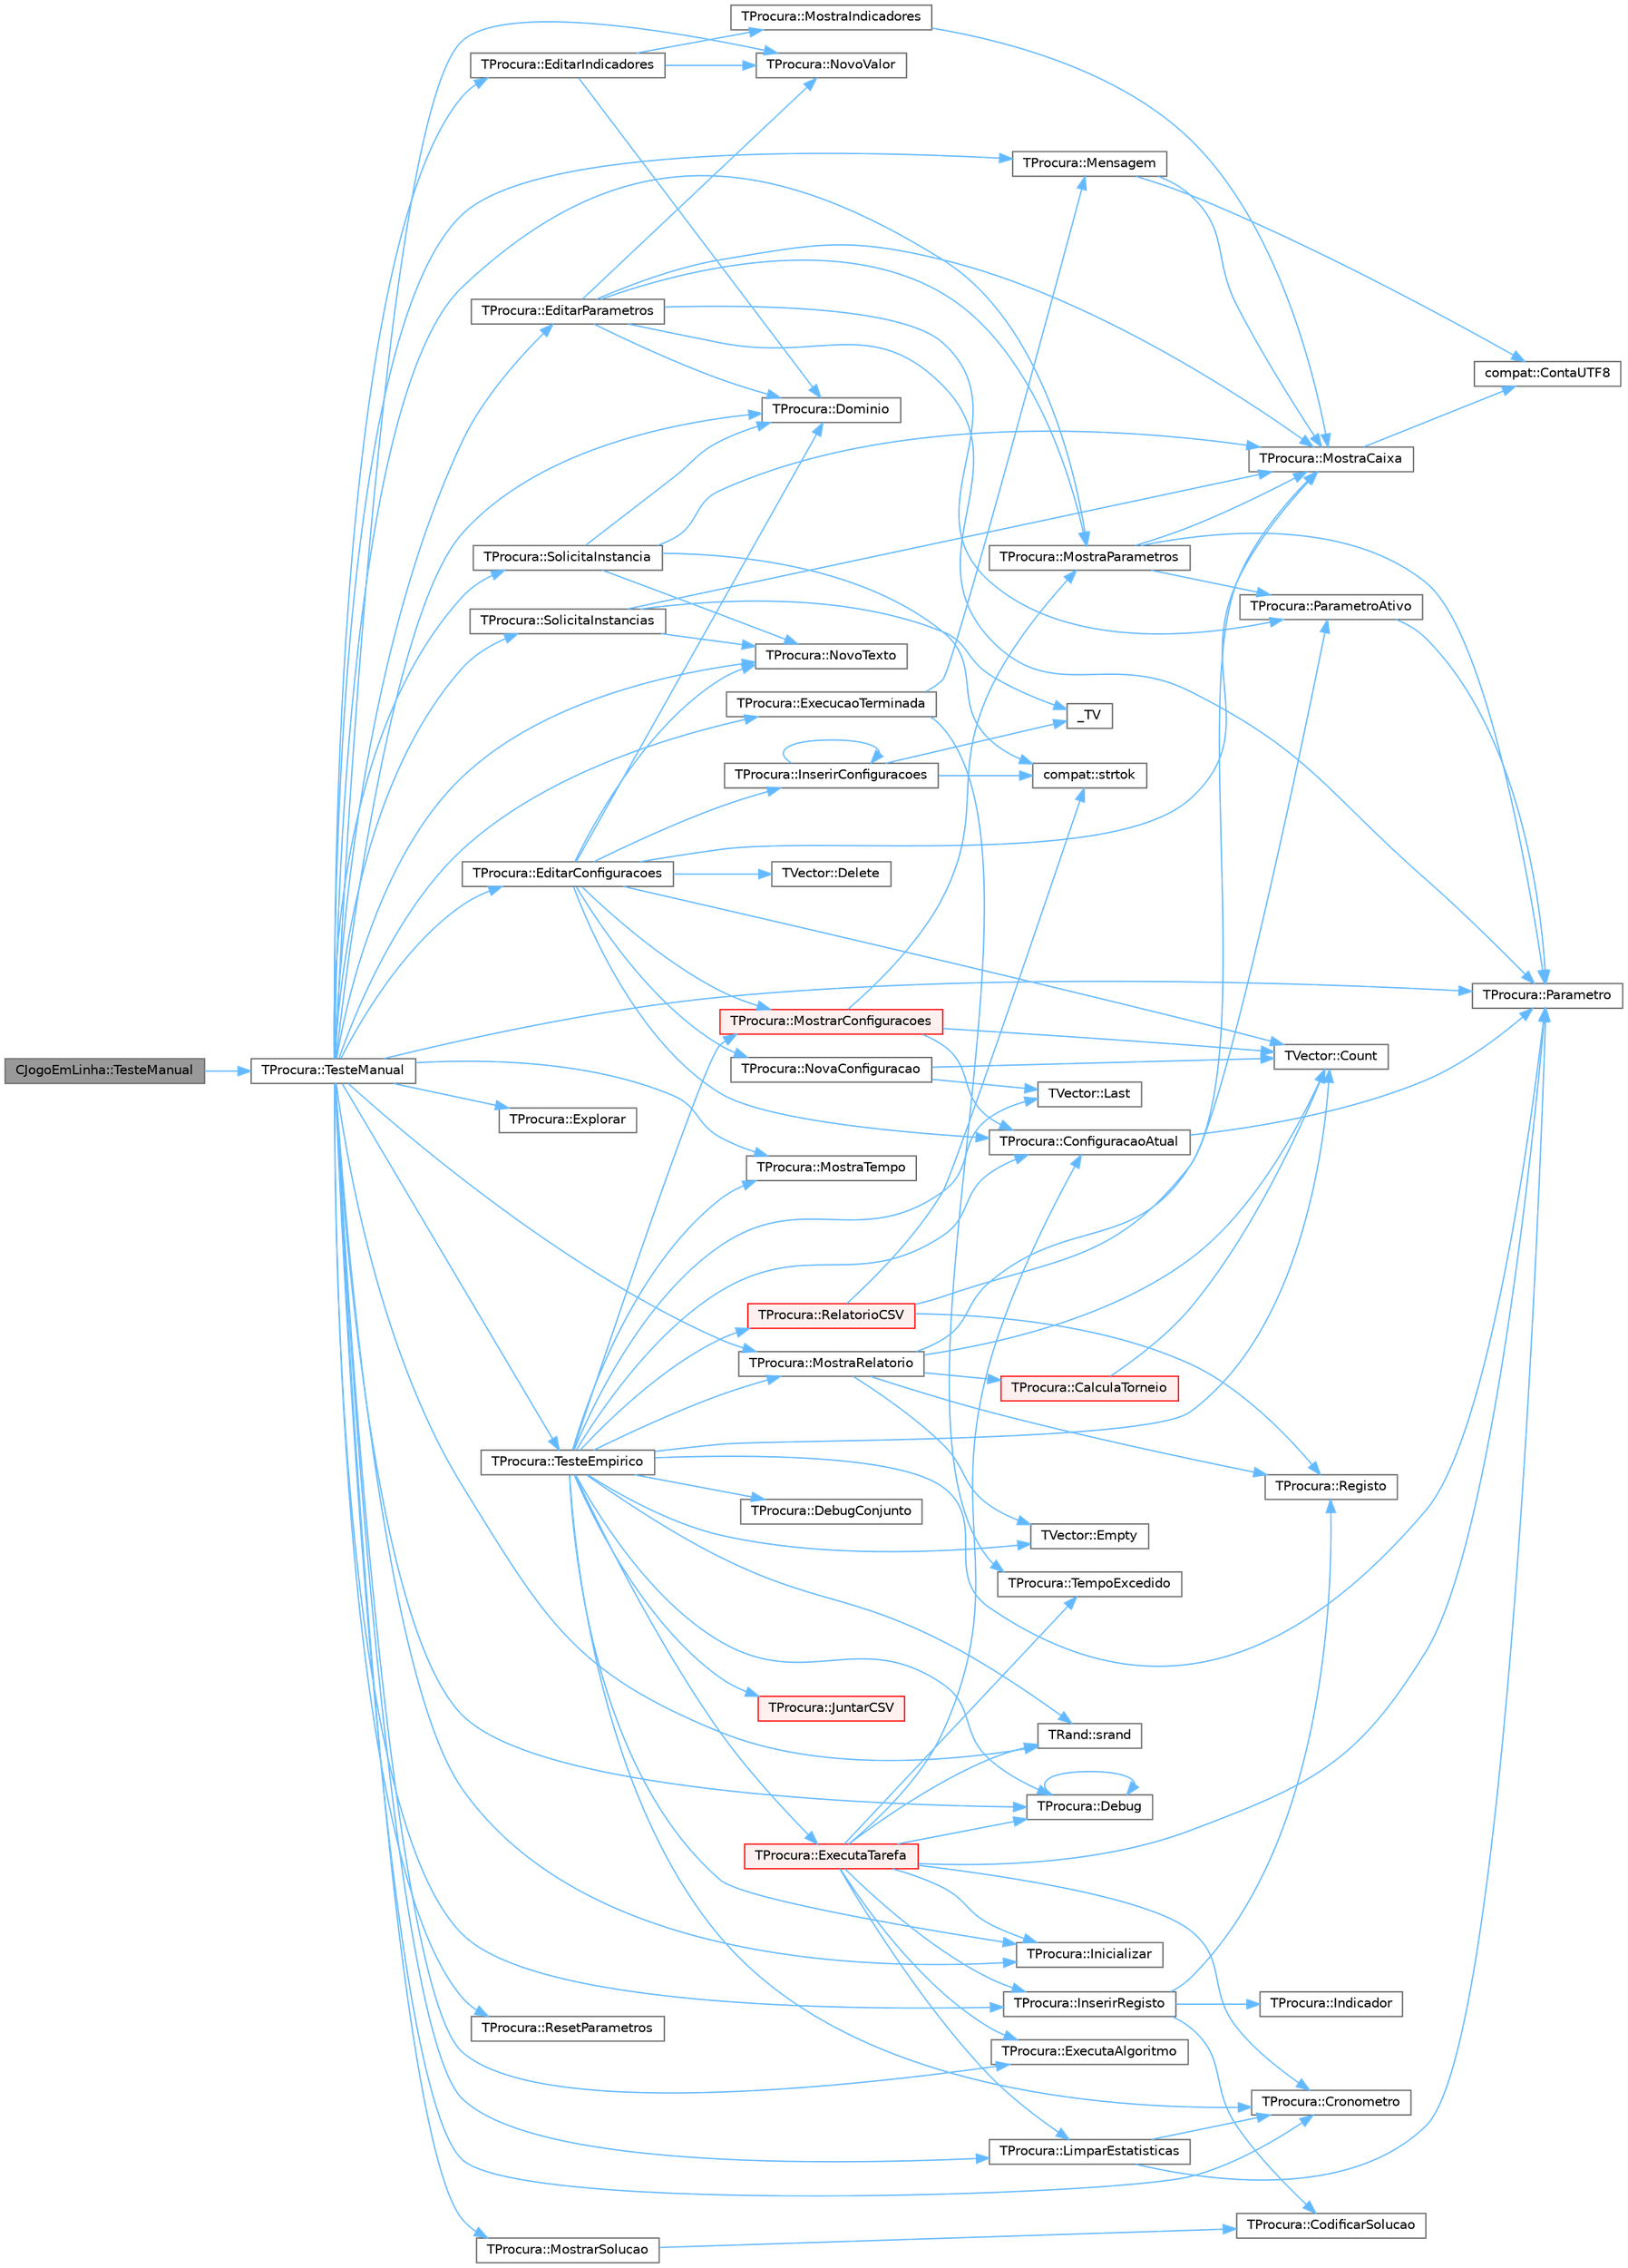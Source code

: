 digraph "CJogoEmLinha::TesteManual"
{
 // LATEX_PDF_SIZE
  bgcolor="transparent";
  edge [fontname=Helvetica,fontsize=10,labelfontname=Helvetica,labelfontsize=10];
  node [fontname=Helvetica,fontsize=10,shape=box,height=0.2,width=0.4];
  rankdir="LR";
  Node1 [id="Node000001",label="CJogoEmLinha::TesteManual",height=0.2,width=0.4,color="gray40", fillcolor="grey60", style="filled", fontcolor="black",tooltip="Inicializa a interação com o utilizador."];
  Node1 -> Node2 [id="edge1_Node000001_Node000002",color="steelblue1",style="solid",tooltip=" "];
  Node2 [id="Node000002",label="TProcura::TesteManual",height=0.2,width=0.4,color="grey40", fillcolor="white", style="filled",URL="$classTProcura.html#a5fdf4e8f76e59eb83fbc274fa61e34af",tooltip="Inicializa a interação com o utilizador."];
  Node2 -> Node3 [id="edge2_Node000002_Node000003",color="steelblue1",style="solid",tooltip=" "];
  Node3 [id="Node000003",label="TProcura::Cronometro",height=0.2,width=0.4,color="grey40", fillcolor="white", style="filled",URL="$classTProcura.html#adb09aa964fe750da7a383318cd0f48a0",tooltip="retorna o tempo em segundos desde que o cronómetro foi inicializado"];
  Node2 -> Node4 [id="edge3_Node000002_Node000004",color="steelblue1",style="solid",tooltip=" "];
  Node4 [id="Node000004",label="TProcura::Debug",height=0.2,width=0.4,color="grey40", fillcolor="white", style="filled",URL="$classTProcura.html#a0c5676c1b54ab6bdc1045b98aeafe456",tooltip="Mostra o estado no ecrã, para debug."];
  Node4 -> Node4 [id="edge4_Node000004_Node000004",color="steelblue1",style="solid",tooltip=" "];
  Node2 -> Node5 [id="edge5_Node000002_Node000005",color="steelblue1",style="solid",tooltip=" "];
  Node5 [id="Node000005",label="TProcura::Dominio",height=0.2,width=0.4,color="grey40", fillcolor="white", style="filled",URL="$classTProcura.html#a12cd67e1b86ed4d6a6c47c652c0cd9bf",tooltip="Limita o domínio de um parâmetro inteiro."];
  Node2 -> Node6 [id="edge6_Node000002_Node000006",color="steelblue1",style="solid",tooltip=" "];
  Node6 [id="Node000006",label="TProcura::EditarConfiguracoes",height=0.2,width=0.4,color="grey40", fillcolor="white", style="filled",URL="$classTProcura.html#ae559b54c7ff363280df914fec988794f",tooltip="Permite ao utilizador editar as configurações."];
  Node6 -> Node7 [id="edge7_Node000006_Node000007",color="steelblue1",style="solid",tooltip=" "];
  Node7 [id="Node000007",label="TProcura::ConfiguracaoAtual",height=0.2,width=0.4,color="grey40", fillcolor="white", style="filled",URL="$classTProcura.html#ac1d9f06b12765a02290050af15463186",tooltip="Grava ou lê a configuração atual."];
  Node7 -> Node8 [id="edge8_Node000007_Node000008",color="steelblue1",style="solid",tooltip=" "];
  Node8 [id="Node000008",label="TProcura::Parametro",height=0.2,width=0.4,color="grey40", fillcolor="white", style="filled",URL="$classTProcura.html#a0e9e692f29af8a5d5279a8647c800437",tooltip=" "];
  Node6 -> Node9 [id="edge9_Node000006_Node000009",color="steelblue1",style="solid",tooltip=" "];
  Node9 [id="Node000009",label="TVector::Count",height=0.2,width=0.4,color="grey40", fillcolor="white", style="filled",URL="$classTVector.html#ac3c744d84543ca6e32859eb7dfccfeef",tooltip=" "];
  Node6 -> Node10 [id="edge10_Node000006_Node000010",color="steelblue1",style="solid",tooltip=" "];
  Node10 [id="Node000010",label="TVector::Delete",height=0.2,width=0.4,color="grey40", fillcolor="white", style="filled",URL="$classTVector.html#aba2fb6d977b1309f3e884369c5f43bba",tooltip="Remove o elemento na posição i deslocando os seguintes."];
  Node6 -> Node5 [id="edge11_Node000006_Node000005",color="steelblue1",style="solid",tooltip=" "];
  Node6 -> Node11 [id="edge12_Node000006_Node000011",color="steelblue1",style="solid",tooltip=" "];
  Node11 [id="Node000011",label="TProcura::InserirConfiguracoes",height=0.2,width=0.4,color="grey40", fillcolor="white", style="filled",URL="$classTProcura.html#a662c7ff8ba62bb5745a7ee0ec92eea13",tooltip="Insere configurações a partir de uma string."];
  Node11 -> Node12 [id="edge13_Node000011_Node000012",color="steelblue1",style="solid",tooltip=" "];
  Node12 [id="Node000012",label="_TV",height=0.2,width=0.4,color="grey40", fillcolor="white", style="filled",URL="$TVector_8h.html#a442726d787e600d83bb1f358840dcb3a",tooltip=" "];
  Node11 -> Node11 [id="edge14_Node000011_Node000011",color="steelblue1",style="solid",tooltip=" "];
  Node11 -> Node13 [id="edge15_Node000011_Node000013",color="steelblue1",style="solid",tooltip=" "];
  Node13 [id="Node000013",label="compat::strtok",height=0.2,width=0.4,color="grey40", fillcolor="white", style="filled",URL="$namespacecompat.html#a342aea1a38c4383aedcc7fea5e68048a",tooltip=" "];
  Node6 -> Node14 [id="edge16_Node000006_Node000014",color="steelblue1",style="solid",tooltip=" "];
  Node14 [id="Node000014",label="TProcura::MostraCaixa",height=0.2,width=0.4,color="grey40", fillcolor="white", style="filled",URL="$classTProcura.html#a3496857ee1a91785fbb6ad45f5e9ddea",tooltip=" "];
  Node14 -> Node15 [id="edge17_Node000014_Node000015",color="steelblue1",style="solid",tooltip=" "];
  Node15 [id="Node000015",label="compat::ContaUTF8",height=0.2,width=0.4,color="grey40", fillcolor="white", style="filled",URL="$namespacecompat.html#a2cc00022a29bc0fc08165228956a10f5",tooltip=" "];
  Node6 -> Node16 [id="edge18_Node000006_Node000016",color="steelblue1",style="solid",tooltip=" "];
  Node16 [id="Node000016",label="TProcura::MostrarConfiguracoes",height=0.2,width=0.4,color="red", fillcolor="#FFF0F0", style="filled",URL="$classTProcura.html#a3332047124784be2fc7af575a5f7f8b5",tooltip="Mostra as configurações disponíveis."];
  Node16 -> Node7 [id="edge19_Node000016_Node000007",color="steelblue1",style="solid",tooltip=" "];
  Node16 -> Node9 [id="edge20_Node000016_Node000009",color="steelblue1",style="solid",tooltip=" "];
  Node16 -> Node18 [id="edge21_Node000016_Node000018",color="steelblue1",style="solid",tooltip=" "];
  Node18 [id="Node000018",label="TProcura::MostraParametros",height=0.2,width=0.4,color="grey40", fillcolor="white", style="filled",URL="$classTProcura.html#ae7fa07f03b8e5a201e35023ba7724b82",tooltip="Mostra os parâmetros atuais."];
  Node18 -> Node14 [id="edge22_Node000018_Node000014",color="steelblue1",style="solid",tooltip=" "];
  Node18 -> Node8 [id="edge23_Node000018_Node000008",color="steelblue1",style="solid",tooltip=" "];
  Node18 -> Node19 [id="edge24_Node000018_Node000019",color="steelblue1",style="solid",tooltip=" "];
  Node19 [id="Node000019",label="TProcura::ParametroAtivo",height=0.2,width=0.4,color="grey40", fillcolor="white", style="filled",URL="$classTProcura.html#a816897a3f52c463e9ba30df3fd41dd6e",tooltip=" "];
  Node19 -> Node8 [id="edge25_Node000019_Node000008",color="steelblue1",style="solid",tooltip=" "];
  Node6 -> Node20 [id="edge26_Node000006_Node000020",color="steelblue1",style="solid",tooltip=" "];
  Node20 [id="Node000020",label="TProcura::NovaConfiguracao",height=0.2,width=0.4,color="grey40", fillcolor="white", style="filled",URL="$classTProcura.html#a62cd10354f0fbe5ccc45bbd0c0d7f121",tooltip="Adiciona uma nova configuração se ainda não existir."];
  Node20 -> Node9 [id="edge27_Node000020_Node000009",color="steelblue1",style="solid",tooltip=" "];
  Node20 -> Node21 [id="edge28_Node000020_Node000021",color="steelblue1",style="solid",tooltip=" "];
  Node21 [id="Node000021",label="TVector::Last",height=0.2,width=0.4,color="grey40", fillcolor="white", style="filled",URL="$classTVector.html#aa304d639c79ef2842f9951846c6292e3",tooltip=" "];
  Node6 -> Node22 [id="edge29_Node000006_Node000022",color="steelblue1",style="solid",tooltip=" "];
  Node22 [id="Node000022",label="TProcura::NovoTexto",height=0.2,width=0.4,color="grey40", fillcolor="white", style="filled",URL="$classTProcura.html#a17fa21564876d313f79b4376ce7366a1",tooltip=" "];
  Node2 -> Node23 [id="edge30_Node000002_Node000023",color="steelblue1",style="solid",tooltip=" "];
  Node23 [id="Node000023",label="TProcura::EditarIndicadores",height=0.2,width=0.4,color="grey40", fillcolor="white", style="filled",URL="$classTProcura.html#a8f5d1ccb82a33db762fbb8400eeacf39",tooltip="Permite ao utilizador editar os indicadores a utilizar."];
  Node23 -> Node5 [id="edge31_Node000023_Node000005",color="steelblue1",style="solid",tooltip=" "];
  Node23 -> Node24 [id="edge32_Node000023_Node000024",color="steelblue1",style="solid",tooltip=" "];
  Node24 [id="Node000024",label="TProcura::MostraIndicadores",height=0.2,width=0.4,color="grey40", fillcolor="white", style="filled",URL="$classTProcura.html#a99f5cf1c59ce543a58d802a1ac907299",tooltip="Mostra os indicadores definidos."];
  Node24 -> Node14 [id="edge33_Node000024_Node000014",color="steelblue1",style="solid",tooltip=" "];
  Node23 -> Node25 [id="edge34_Node000023_Node000025",color="steelblue1",style="solid",tooltip=" "];
  Node25 [id="Node000025",label="TProcura::NovoValor",height=0.2,width=0.4,color="grey40", fillcolor="white", style="filled",URL="$classTProcura.html#a9918a19f3cead7c9c6bd28f19ff31b0e",tooltip=" "];
  Node2 -> Node26 [id="edge35_Node000002_Node000026",color="steelblue1",style="solid",tooltip=" "];
  Node26 [id="Node000026",label="TProcura::EditarParametros",height=0.2,width=0.4,color="grey40", fillcolor="white", style="filled",URL="$classTProcura.html#ab044dca559e3c04e5cec68647af2c7c4",tooltip="Permite ao utilizador editar os parâmetros."];
  Node26 -> Node5 [id="edge36_Node000026_Node000005",color="steelblue1",style="solid",tooltip=" "];
  Node26 -> Node14 [id="edge37_Node000026_Node000014",color="steelblue1",style="solid",tooltip=" "];
  Node26 -> Node18 [id="edge38_Node000026_Node000018",color="steelblue1",style="solid",tooltip=" "];
  Node26 -> Node25 [id="edge39_Node000026_Node000025",color="steelblue1",style="solid",tooltip=" "];
  Node26 -> Node8 [id="edge40_Node000026_Node000008",color="steelblue1",style="solid",tooltip=" "];
  Node26 -> Node19 [id="edge41_Node000026_Node000019",color="steelblue1",style="solid",tooltip=" "];
  Node2 -> Node27 [id="edge42_Node000002_Node000027",color="steelblue1",style="solid",tooltip=" "];
  Node27 [id="Node000027",label="TProcura::ExecucaoTerminada",height=0.2,width=0.4,color="grey40", fillcolor="white", style="filled",URL="$classTProcura.html#a86985c8dc9a0e0bd375a4148f6ea6de7",tooltip="Chamar após a execução do algoritmo. Grava o tempo consumido."];
  Node27 -> Node28 [id="edge43_Node000027_Node000028",color="steelblue1",style="solid",tooltip=" "];
  Node28 [id="Node000028",label="TProcura::Mensagem",height=0.2,width=0.4,color="grey40", fillcolor="white", style="filled",URL="$classTProcura.html#a8367fcda807ebad51f2475eba9adf3a3",tooltip=" "];
  Node28 -> Node15 [id="edge44_Node000028_Node000015",color="steelblue1",style="solid",tooltip=" "];
  Node28 -> Node14 [id="edge45_Node000028_Node000014",color="steelblue1",style="solid",tooltip=" "];
  Node27 -> Node29 [id="edge46_Node000027_Node000029",color="steelblue1",style="solid",tooltip=" "];
  Node29 [id="Node000029",label="TProcura::TempoExcedido",height=0.2,width=0.4,color="grey40", fillcolor="white", style="filled",URL="$classTProcura.html#afa3015ac104b603930d3f60a34c09fff",tooltip=" "];
  Node2 -> Node30 [id="edge47_Node000002_Node000030",color="steelblue1",style="solid",tooltip=" "];
  Node30 [id="Node000030",label="TProcura::ExecutaAlgoritmo",height=0.2,width=0.4,color="grey40", fillcolor="white", style="filled",URL="$classTProcura.html#a1297806db02da2a44794883a6f427965",tooltip="Executa o algoritmo com os parametros atuais."];
  Node2 -> Node31 [id="edge48_Node000002_Node000031",color="steelblue1",style="solid",tooltip=" "];
  Node31 [id="Node000031",label="TProcura::Explorar",height=0.2,width=0.4,color="grey40", fillcolor="white", style="filled",URL="$classTProcura.html#abd93e2ba1f58d3ee7bef74845cee99fb",tooltip="definir para explorar manualmente os dados (não definido em TProcura, apenas em TProcuraConstrutiva)"];
  Node2 -> Node32 [id="edge49_Node000002_Node000032",color="steelblue1",style="solid",tooltip=" "];
  Node32 [id="Node000032",label="TProcura::Inicializar",height=0.2,width=0.4,color="grey40", fillcolor="white", style="filled",URL="$classTProcura.html#a1af0e64ed79d99972d8d48fadf839f43",tooltip="Coloca o objecto no estado inicial da procura."];
  Node2 -> Node33 [id="edge50_Node000002_Node000033",color="steelblue1",style="solid",tooltip=" "];
  Node33 [id="Node000033",label="TProcura::InserirRegisto",height=0.2,width=0.4,color="grey40", fillcolor="white", style="filled",URL="$classTProcura.html#acd7a254a5057023a21b9909053c36f24",tooltip="Insere um novo registo de resultados."];
  Node33 -> Node34 [id="edge51_Node000033_Node000034",color="steelblue1",style="solid",tooltip=" "];
  Node34 [id="Node000034",label="TProcura::CodificarSolucao",height=0.2,width=0.4,color="grey40", fillcolor="white", style="filled",URL="$classTProcura.html#ac772df9c7bcd3c5bb20f17c783ec3155",tooltip="retorna um vetor de inteiros com a codificação da solução (esta codificação será adicionada aos indic..."];
  Node33 -> Node35 [id="edge52_Node000033_Node000035",color="steelblue1",style="solid",tooltip=" "];
  Node35 [id="Node000035",label="TProcura::Indicador",height=0.2,width=0.4,color="grey40", fillcolor="white", style="filled",URL="$classTProcura.html#a39f8ec3e0c97c7bc1bcd45e685168da2",tooltip="Retorna um indicador, após a execução do algoritmo."];
  Node33 -> Node36 [id="edge53_Node000033_Node000036",color="steelblue1",style="solid",tooltip=" "];
  Node36 [id="Node000036",label="TProcura::Registo",height=0.2,width=0.4,color="grey40", fillcolor="white", style="filled",URL="$classTProcura.html#ae7fda59c4090bfd47b63d2d227122b77",tooltip="Procura um registo com determinado id."];
  Node2 -> Node37 [id="edge54_Node000002_Node000037",color="steelblue1",style="solid",tooltip=" "];
  Node37 [id="Node000037",label="TProcura::LimparEstatisticas",height=0.2,width=0.4,color="grey40", fillcolor="white", style="filled",URL="$classTProcura.html#ae82e7be02923531e7ead26b1b25cec0f",tooltip="Chapar antes da execução do algoritmo. Limpa valores estatísticos, e fixa o instante limite de tempo ..."];
  Node37 -> Node3 [id="edge55_Node000037_Node000003",color="steelblue1",style="solid",tooltip=" "];
  Node37 -> Node8 [id="edge56_Node000037_Node000008",color="steelblue1",style="solid",tooltip=" "];
  Node2 -> Node28 [id="edge57_Node000002_Node000028",color="steelblue1",style="solid",tooltip=" "];
  Node2 -> Node18 [id="edge58_Node000002_Node000018",color="steelblue1",style="solid",tooltip=" "];
  Node2 -> Node38 [id="edge59_Node000002_Node000038",color="steelblue1",style="solid",tooltip=" "];
  Node38 [id="Node000038",label="TProcura::MostraRelatorio",height=0.2,width=0.4,color="grey40", fillcolor="white", style="filled",URL="$classTProcura.html#a8efec796677c8e25ad8bdb56a1082e2d",tooltip="Mostra um relatório dos resultados."];
  Node38 -> Node39 [id="edge60_Node000038_Node000039",color="steelblue1",style="solid",tooltip=" "];
  Node39 [id="Node000039",label="TProcura::CalculaTorneio",height=0.2,width=0.4,color="red", fillcolor="#FFF0F0", style="filled",URL="$classTProcura.html#ac1beda871dff742fdb49ae150cda24e3",tooltip="Calcula o torneio entre várias configurações."];
  Node39 -> Node9 [id="edge61_Node000039_Node000009",color="steelblue1",style="solid",tooltip=" "];
  Node38 -> Node9 [id="edge62_Node000038_Node000009",color="steelblue1",style="solid",tooltip=" "];
  Node38 -> Node44 [id="edge63_Node000038_Node000044",color="steelblue1",style="solid",tooltip=" "];
  Node44 [id="Node000044",label="TVector::Empty",height=0.2,width=0.4,color="grey40", fillcolor="white", style="filled",URL="$classTVector.html#a4f242a23bca606a1d0c8f75115b1fde9",tooltip=" "];
  Node38 -> Node14 [id="edge64_Node000038_Node000014",color="steelblue1",style="solid",tooltip=" "];
  Node38 -> Node36 [id="edge65_Node000038_Node000036",color="steelblue1",style="solid",tooltip=" "];
  Node2 -> Node45 [id="edge66_Node000002_Node000045",color="steelblue1",style="solid",tooltip=" "];
  Node45 [id="Node000045",label="TProcura::MostrarSolucao",height=0.2,width=0.4,color="grey40", fillcolor="white", style="filled",URL="$classTProcura.html#a014a294d094430b113ffb36e64a74d97",tooltip="definir para visualizar a solução"];
  Node45 -> Node34 [id="edge67_Node000045_Node000034",color="steelblue1",style="solid",tooltip=" "];
  Node2 -> Node46 [id="edge68_Node000002_Node000046",color="steelblue1",style="solid",tooltip=" "];
  Node46 [id="Node000046",label="TProcura::MostraTempo",height=0.2,width=0.4,color="grey40", fillcolor="white", style="filled",URL="$classTProcura.html#a3bfb17b3b826cc2f593f950a227c3049",tooltip="Mostra tempo num formato humano."];
  Node2 -> Node22 [id="edge69_Node000002_Node000022",color="steelblue1",style="solid",tooltip=" "];
  Node2 -> Node25 [id="edge70_Node000002_Node000025",color="steelblue1",style="solid",tooltip=" "];
  Node2 -> Node8 [id="edge71_Node000002_Node000008",color="steelblue1",style="solid",tooltip=" "];
  Node2 -> Node47 [id="edge72_Node000002_Node000047",color="steelblue1",style="solid",tooltip=" "];
  Node47 [id="Node000047",label="TProcura::ResetParametros",height=0.2,width=0.4,color="grey40", fillcolor="white", style="filled",URL="$classTProcura.html#a6b870a79b10bf2523bdb37c4b06bb871",tooltip="Inicializa os parametros, indicadores e instâncias."];
  Node2 -> Node48 [id="edge73_Node000002_Node000048",color="steelblue1",style="solid",tooltip=" "];
  Node48 [id="Node000048",label="TProcura::SolicitaInstancia",height=0.2,width=0.4,color="grey40", fillcolor="white", style="filled",URL="$classTProcura.html#ae9f0b921a171a110e6a6fcc209332635",tooltip="Solicita ao utilizador o ID da instância a utilizar, permitindo alterar também o prefixo do ficheiro."];
  Node48 -> Node5 [id="edge74_Node000048_Node000005",color="steelblue1",style="solid",tooltip=" "];
  Node48 -> Node14 [id="edge75_Node000048_Node000014",color="steelblue1",style="solid",tooltip=" "];
  Node48 -> Node22 [id="edge76_Node000048_Node000022",color="steelblue1",style="solid",tooltip=" "];
  Node48 -> Node13 [id="edge77_Node000048_Node000013",color="steelblue1",style="solid",tooltip=" "];
  Node2 -> Node49 [id="edge78_Node000002_Node000049",color="steelblue1",style="solid",tooltip=" "];
  Node49 [id="Node000049",label="TProcura::SolicitaInstancias",height=0.2,width=0.4,color="grey40", fillcolor="white", style="filled",URL="$classTProcura.html#a6941386b767d6f0723c6eb9d27241d69",tooltip="Solicita ao utilizador uma lista de instâncias."];
  Node49 -> Node12 [id="edge79_Node000049_Node000012",color="steelblue1",style="solid",tooltip=" "];
  Node49 -> Node14 [id="edge80_Node000049_Node000014",color="steelblue1",style="solid",tooltip=" "];
  Node49 -> Node22 [id="edge81_Node000049_Node000022",color="steelblue1",style="solid",tooltip=" "];
  Node2 -> Node50 [id="edge82_Node000002_Node000050",color="steelblue1",style="solid",tooltip=" "];
  Node50 [id="Node000050",label="TRand::srand",height=0.2,width=0.4,color="grey40", fillcolor="white", style="filled",URL="$namespaceTRand.html#ad0b319d6f58ab6820b001b4e3d3ae245",tooltip="Inicializa a semente da geração pseudo-aleatória."];
  Node2 -> Node51 [id="edge83_Node000002_Node000051",color="steelblue1",style="solid",tooltip=" "];
  Node51 [id="Node000051",label="TProcura::TesteEmpirico",height=0.2,width=0.4,color="grey40", fillcolor="white", style="filled",URL="$classTProcura.html#ae98922e2f7f8bb6e487af0a1e4f84336",tooltip="Executa testes empíricos, em todas as configurações guardadas, nas instâncias selecionadas."];
  Node51 -> Node7 [id="edge84_Node000051_Node000007",color="steelblue1",style="solid",tooltip=" "];
  Node51 -> Node9 [id="edge85_Node000051_Node000009",color="steelblue1",style="solid",tooltip=" "];
  Node51 -> Node3 [id="edge86_Node000051_Node000003",color="steelblue1",style="solid",tooltip=" "];
  Node51 -> Node4 [id="edge87_Node000051_Node000004",color="steelblue1",style="solid",tooltip=" "];
  Node51 -> Node52 [id="edge88_Node000051_Node000052",color="steelblue1",style="solid",tooltip=" "];
  Node52 [id="Node000052",label="TProcura::DebugConjunto",height=0.2,width=0.4,color="grey40", fillcolor="white", style="filled",URL="$classTProcura.html#aeb0c13100562688b04050be9710eaf38",tooltip=" "];
  Node51 -> Node44 [id="edge89_Node000051_Node000044",color="steelblue1",style="solid",tooltip=" "];
  Node51 -> Node53 [id="edge90_Node000051_Node000053",color="steelblue1",style="solid",tooltip=" "];
  Node53 [id="Node000053",label="TProcura::ExecutaTarefa",height=0.2,width=0.4,color="red", fillcolor="#FFF0F0", style="filled",URL="$classTProcura.html#a2c3c5fdff8277b04a219156dec0f068b",tooltip="Executa uma tarefa num teste empírico."];
  Node53 -> Node7 [id="edge91_Node000053_Node000007",color="steelblue1",style="solid",tooltip=" "];
  Node53 -> Node3 [id="edge92_Node000053_Node000003",color="steelblue1",style="solid",tooltip=" "];
  Node53 -> Node4 [id="edge93_Node000053_Node000004",color="steelblue1",style="solid",tooltip=" "];
  Node53 -> Node30 [id="edge94_Node000053_Node000030",color="steelblue1",style="solid",tooltip=" "];
  Node53 -> Node32 [id="edge95_Node000053_Node000032",color="steelblue1",style="solid",tooltip=" "];
  Node53 -> Node33 [id="edge96_Node000053_Node000033",color="steelblue1",style="solid",tooltip=" "];
  Node53 -> Node37 [id="edge97_Node000053_Node000037",color="steelblue1",style="solid",tooltip=" "];
  Node53 -> Node8 [id="edge98_Node000053_Node000008",color="steelblue1",style="solid",tooltip=" "];
  Node53 -> Node50 [id="edge99_Node000053_Node000050",color="steelblue1",style="solid",tooltip=" "];
  Node53 -> Node29 [id="edge100_Node000053_Node000029",color="steelblue1",style="solid",tooltip=" "];
  Node51 -> Node32 [id="edge101_Node000051_Node000032",color="steelblue1",style="solid",tooltip=" "];
  Node51 -> Node56 [id="edge102_Node000051_Node000056",color="steelblue1",style="solid",tooltip=" "];
  Node56 [id="Node000056",label="TProcura::JuntarCSV",height=0.2,width=0.4,color="red", fillcolor="#FFF0F0", style="filled",URL="$classTProcura.html#aa47aff45144b528adaecdb654c498844",tooltip="Juntar ficheiros CSV gerados por diferentes processos MPI em um único ficheiro."];
  Node51 -> Node21 [id="edge103_Node000051_Node000021",color="steelblue1",style="solid",tooltip=" "];
  Node51 -> Node16 [id="edge104_Node000051_Node000016",color="steelblue1",style="solid",tooltip=" "];
  Node51 -> Node38 [id="edge105_Node000051_Node000038",color="steelblue1",style="solid",tooltip=" "];
  Node51 -> Node46 [id="edge106_Node000051_Node000046",color="steelblue1",style="solid",tooltip=" "];
  Node51 -> Node8 [id="edge107_Node000051_Node000008",color="steelblue1",style="solid",tooltip=" "];
  Node51 -> Node58 [id="edge108_Node000051_Node000058",color="steelblue1",style="solid",tooltip=" "];
  Node58 [id="Node000058",label="TProcura::RelatorioCSV",height=0.2,width=0.4,color="red", fillcolor="#FFF0F0", style="filled",URL="$classTProcura.html#ab29731e4c9c1d57ccf72740d7d96ec32",tooltip="Gera um relatório CSV com os resultados."];
  Node58 -> Node19 [id="edge109_Node000058_Node000019",color="steelblue1",style="solid",tooltip=" "];
  Node58 -> Node36 [id="edge110_Node000058_Node000036",color="steelblue1",style="solid",tooltip=" "];
  Node58 -> Node13 [id="edge111_Node000058_Node000013",color="steelblue1",style="solid",tooltip=" "];
  Node51 -> Node50 [id="edge112_Node000051_Node000050",color="steelblue1",style="solid",tooltip=" "];
}
